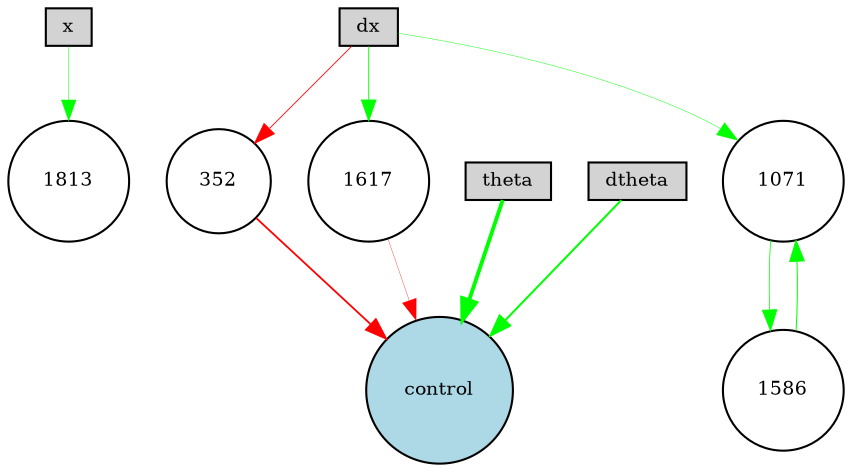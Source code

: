 digraph {
	node [fontsize=9 height=0.2 shape=circle width=0.2]
	x [fillcolor=lightgray shape=box style=filled]
	dx [fillcolor=lightgray shape=box style=filled]
	theta [fillcolor=lightgray shape=box style=filled]
	dtheta [fillcolor=lightgray shape=box style=filled]
	control [fillcolor=lightblue style=filled]
	352 [fillcolor=white style=filled]
	1617 [fillcolor=white style=filled]
	dtheta -> control [color=green penwidth=0.9688220678214859 style=solid]
	352 -> control [color=red penwidth=0.8560267603783608 style=solid]
	theta -> control [color=green penwidth=1.8678504069143977 style=solid]
	dx -> 352 [color=red penwidth=0.41499403627523246 style=solid]
	dx -> 1071 [color=green penwidth=0.2160835661017501 style=solid]
	1071 -> 1586 [color=green penwidth=0.37207481277280186 style=solid]
	1586 -> 1071 [color=green penwidth=0.49191542630840046 style=solid]
	dx -> 1617 [color=green penwidth=0.4318507356926722 style=solid]
	1617 -> control [color=red penwidth=0.157769927409939 style=solid]
	x -> 1813 [color=green penwidth=0.23144807805345136 style=solid]
}
